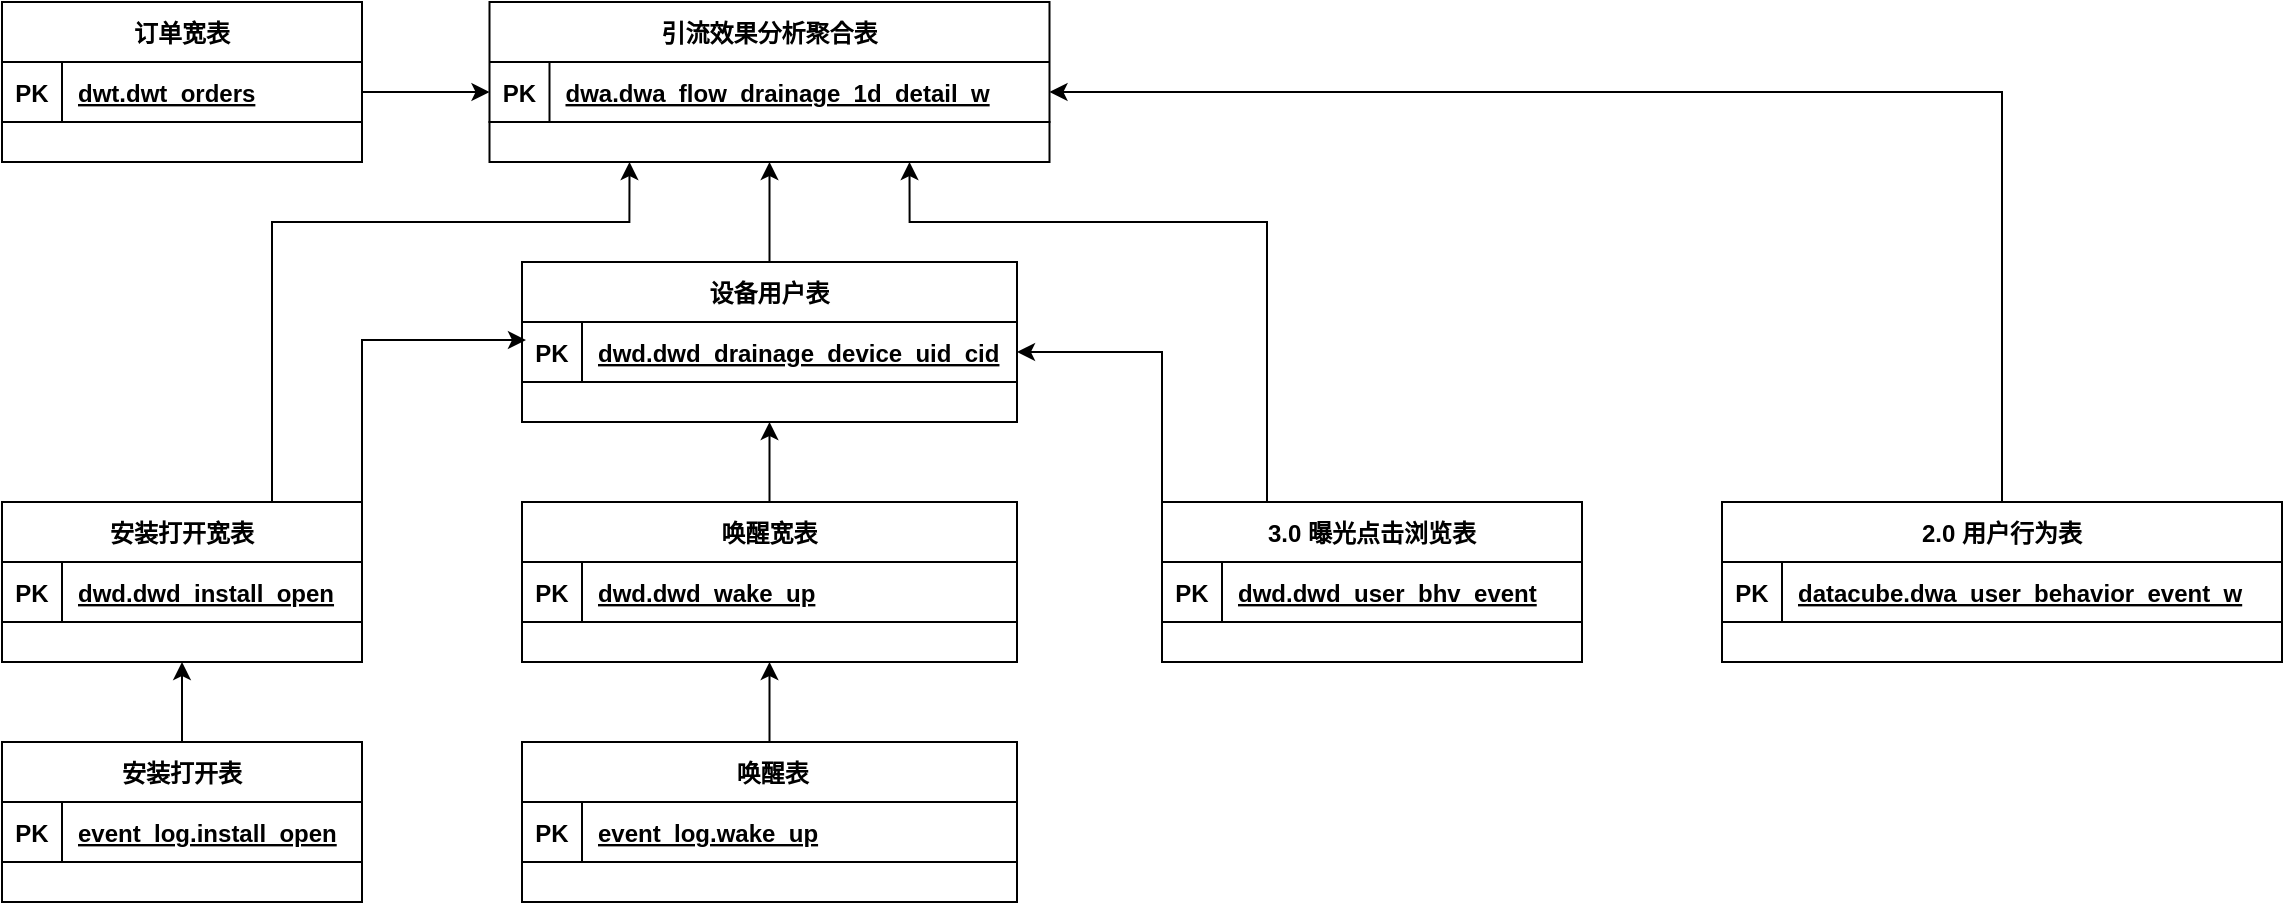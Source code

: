 <mxfile version="20.3.0" type="github">
  <diagram id="cM4SF6-KOGi07tknLlma" name="第 1 页">
    <mxGraphModel dx="1662" dy="706" grid="1" gridSize="10" guides="1" tooltips="1" connect="1" arrows="1" fold="1" page="1" pageScale="1" pageWidth="827" pageHeight="1169" math="0" shadow="0">
      <root>
        <mxCell id="0" />
        <mxCell id="1" parent="0" />
        <mxCell id="k0ae6wU8P3SKjJ2Hq0vM-23" style="edgeStyle=orthogonalEdgeStyle;rounded=0;orthogonalLoop=1;jettySize=auto;html=1;entryX=0.5;entryY=1;entryDx=0;entryDy=0;" edge="1" parent="1" source="k0ae6wU8P3SKjJ2Hq0vM-1" target="k0ae6wU8P3SKjJ2Hq0vM-19">
          <mxGeometry relative="1" as="geometry" />
        </mxCell>
        <mxCell id="k0ae6wU8P3SKjJ2Hq0vM-1" value="安装打开表" style="shape=table;startSize=30;container=1;collapsible=1;childLayout=tableLayout;fixedRows=1;rowLines=0;fontStyle=1;align=center;resizeLast=1;" vertex="1" parent="1">
          <mxGeometry x="340" y="720" width="180" height="80" as="geometry" />
        </mxCell>
        <mxCell id="k0ae6wU8P3SKjJ2Hq0vM-2" value="" style="shape=tableRow;horizontal=0;startSize=0;swimlaneHead=0;swimlaneBody=0;fillColor=none;collapsible=0;dropTarget=0;points=[[0,0.5],[1,0.5]];portConstraint=eastwest;top=0;left=0;right=0;bottom=1;" vertex="1" parent="k0ae6wU8P3SKjJ2Hq0vM-1">
          <mxGeometry y="30" width="180" height="30" as="geometry" />
        </mxCell>
        <mxCell id="k0ae6wU8P3SKjJ2Hq0vM-3" value="PK" style="shape=partialRectangle;connectable=0;fillColor=none;top=0;left=0;bottom=0;right=0;fontStyle=1;overflow=hidden;" vertex="1" parent="k0ae6wU8P3SKjJ2Hq0vM-2">
          <mxGeometry width="30" height="30" as="geometry">
            <mxRectangle width="30" height="30" as="alternateBounds" />
          </mxGeometry>
        </mxCell>
        <mxCell id="k0ae6wU8P3SKjJ2Hq0vM-4" value="event_log.install_open" style="shape=partialRectangle;connectable=0;fillColor=none;top=0;left=0;bottom=0;right=0;align=left;spacingLeft=6;fontStyle=5;overflow=hidden;" vertex="1" parent="k0ae6wU8P3SKjJ2Hq0vM-2">
          <mxGeometry x="30" width="150" height="30" as="geometry">
            <mxRectangle width="150" height="30" as="alternateBounds" />
          </mxGeometry>
        </mxCell>
        <mxCell id="k0ae6wU8P3SKjJ2Hq0vM-28" style="edgeStyle=orthogonalEdgeStyle;rounded=0;orthogonalLoop=1;jettySize=auto;html=1;entryX=0.5;entryY=1;entryDx=0;entryDy=0;" edge="1" parent="1" source="k0ae6wU8P3SKjJ2Hq0vM-15" target="k0ae6wU8P3SKjJ2Hq0vM-24">
          <mxGeometry relative="1" as="geometry" />
        </mxCell>
        <mxCell id="k0ae6wU8P3SKjJ2Hq0vM-15" value=" 唤醒表" style="shape=table;startSize=30;container=1;collapsible=1;childLayout=tableLayout;fixedRows=1;rowLines=0;fontStyle=1;align=center;resizeLast=1;" vertex="1" parent="1">
          <mxGeometry x="600" y="720" width="247.5" height="80" as="geometry" />
        </mxCell>
        <mxCell id="k0ae6wU8P3SKjJ2Hq0vM-16" value="" style="shape=tableRow;horizontal=0;startSize=0;swimlaneHead=0;swimlaneBody=0;fillColor=none;collapsible=0;dropTarget=0;points=[[0,0.5],[1,0.5]];portConstraint=eastwest;top=0;left=0;right=0;bottom=1;" vertex="1" parent="k0ae6wU8P3SKjJ2Hq0vM-15">
          <mxGeometry y="30" width="247.5" height="30" as="geometry" />
        </mxCell>
        <mxCell id="k0ae6wU8P3SKjJ2Hq0vM-17" value="PK" style="shape=partialRectangle;connectable=0;fillColor=none;top=0;left=0;bottom=0;right=0;fontStyle=1;overflow=hidden;" vertex="1" parent="k0ae6wU8P3SKjJ2Hq0vM-16">
          <mxGeometry width="30" height="30" as="geometry">
            <mxRectangle width="30" height="30" as="alternateBounds" />
          </mxGeometry>
        </mxCell>
        <mxCell id="k0ae6wU8P3SKjJ2Hq0vM-18" value="event_log.wake_up" style="shape=partialRectangle;connectable=0;fillColor=none;top=0;left=0;bottom=0;right=0;align=left;spacingLeft=6;fontStyle=5;overflow=hidden;" vertex="1" parent="k0ae6wU8P3SKjJ2Hq0vM-16">
          <mxGeometry x="30" width="217.5" height="30" as="geometry">
            <mxRectangle width="217.5" height="30" as="alternateBounds" />
          </mxGeometry>
        </mxCell>
        <mxCell id="k0ae6wU8P3SKjJ2Hq0vM-67" style="edgeStyle=orthogonalEdgeStyle;rounded=0;orthogonalLoop=1;jettySize=auto;html=1;exitX=1;exitY=0;exitDx=0;exitDy=0;entryX=0.008;entryY=0.3;entryDx=0;entryDy=0;entryPerimeter=0;" edge="1" parent="1" source="k0ae6wU8P3SKjJ2Hq0vM-19" target="k0ae6wU8P3SKjJ2Hq0vM-35">
          <mxGeometry relative="1" as="geometry" />
        </mxCell>
        <mxCell id="k0ae6wU8P3SKjJ2Hq0vM-74" style="edgeStyle=orthogonalEdgeStyle;rounded=0;orthogonalLoop=1;jettySize=auto;html=1;exitX=0.75;exitY=0;exitDx=0;exitDy=0;entryX=0.25;entryY=1;entryDx=0;entryDy=0;" edge="1" parent="1" source="k0ae6wU8P3SKjJ2Hq0vM-19" target="k0ae6wU8P3SKjJ2Hq0vM-42">
          <mxGeometry relative="1" as="geometry">
            <Array as="points">
              <mxPoint x="475" y="460" />
              <mxPoint x="654" y="460" />
            </Array>
          </mxGeometry>
        </mxCell>
        <mxCell id="k0ae6wU8P3SKjJ2Hq0vM-19" value="安装打开宽表" style="shape=table;startSize=30;container=1;collapsible=1;childLayout=tableLayout;fixedRows=1;rowLines=0;fontStyle=1;align=center;resizeLast=1;" vertex="1" parent="1">
          <mxGeometry x="340" y="600" width="180" height="80" as="geometry" />
        </mxCell>
        <mxCell id="k0ae6wU8P3SKjJ2Hq0vM-20" value="" style="shape=tableRow;horizontal=0;startSize=0;swimlaneHead=0;swimlaneBody=0;fillColor=none;collapsible=0;dropTarget=0;points=[[0,0.5],[1,0.5]];portConstraint=eastwest;top=0;left=0;right=0;bottom=1;" vertex="1" parent="k0ae6wU8P3SKjJ2Hq0vM-19">
          <mxGeometry y="30" width="180" height="30" as="geometry" />
        </mxCell>
        <mxCell id="k0ae6wU8P3SKjJ2Hq0vM-21" value="PK" style="shape=partialRectangle;connectable=0;fillColor=none;top=0;left=0;bottom=0;right=0;fontStyle=1;overflow=hidden;" vertex="1" parent="k0ae6wU8P3SKjJ2Hq0vM-20">
          <mxGeometry width="30" height="30" as="geometry">
            <mxRectangle width="30" height="30" as="alternateBounds" />
          </mxGeometry>
        </mxCell>
        <mxCell id="k0ae6wU8P3SKjJ2Hq0vM-22" value="dwd.dwd_install_open" style="shape=partialRectangle;connectable=0;fillColor=none;top=0;left=0;bottom=0;right=0;align=left;spacingLeft=6;fontStyle=5;overflow=hidden;" vertex="1" parent="k0ae6wU8P3SKjJ2Hq0vM-20">
          <mxGeometry x="30" width="150" height="30" as="geometry">
            <mxRectangle width="150" height="30" as="alternateBounds" />
          </mxGeometry>
        </mxCell>
        <mxCell id="k0ae6wU8P3SKjJ2Hq0vM-39" style="edgeStyle=orthogonalEdgeStyle;rounded=0;orthogonalLoop=1;jettySize=auto;html=1;entryX=0.5;entryY=1;entryDx=0;entryDy=0;" edge="1" parent="1" source="k0ae6wU8P3SKjJ2Hq0vM-24" target="k0ae6wU8P3SKjJ2Hq0vM-34">
          <mxGeometry relative="1" as="geometry" />
        </mxCell>
        <mxCell id="k0ae6wU8P3SKjJ2Hq0vM-24" value="唤醒宽表" style="shape=table;startSize=30;container=1;collapsible=1;childLayout=tableLayout;fixedRows=1;rowLines=0;fontStyle=1;align=center;resizeLast=1;" vertex="1" parent="1">
          <mxGeometry x="600" y="600" width="247.5" height="80" as="geometry" />
        </mxCell>
        <mxCell id="k0ae6wU8P3SKjJ2Hq0vM-25" value="" style="shape=tableRow;horizontal=0;startSize=0;swimlaneHead=0;swimlaneBody=0;fillColor=none;collapsible=0;dropTarget=0;points=[[0,0.5],[1,0.5]];portConstraint=eastwest;top=0;left=0;right=0;bottom=1;" vertex="1" parent="k0ae6wU8P3SKjJ2Hq0vM-24">
          <mxGeometry y="30" width="247.5" height="30" as="geometry" />
        </mxCell>
        <mxCell id="k0ae6wU8P3SKjJ2Hq0vM-26" value="PK" style="shape=partialRectangle;connectable=0;fillColor=none;top=0;left=0;bottom=0;right=0;fontStyle=1;overflow=hidden;" vertex="1" parent="k0ae6wU8P3SKjJ2Hq0vM-25">
          <mxGeometry width="30" height="30" as="geometry">
            <mxRectangle width="30" height="30" as="alternateBounds" />
          </mxGeometry>
        </mxCell>
        <mxCell id="k0ae6wU8P3SKjJ2Hq0vM-27" value="dwd.dwd_wake_up" style="shape=partialRectangle;connectable=0;fillColor=none;top=0;left=0;bottom=0;right=0;align=left;spacingLeft=6;fontStyle=5;overflow=hidden;" vertex="1" parent="k0ae6wU8P3SKjJ2Hq0vM-25">
          <mxGeometry x="30" width="217.5" height="30" as="geometry">
            <mxRectangle width="217.5" height="30" as="alternateBounds" />
          </mxGeometry>
        </mxCell>
        <mxCell id="k0ae6wU8P3SKjJ2Hq0vM-66" style="edgeStyle=orthogonalEdgeStyle;rounded=0;orthogonalLoop=1;jettySize=auto;html=1;exitX=0;exitY=0;exitDx=0;exitDy=0;entryX=1;entryY=0.5;entryDx=0;entryDy=0;" edge="1" parent="1" source="k0ae6wU8P3SKjJ2Hq0vM-29" target="k0ae6wU8P3SKjJ2Hq0vM-35">
          <mxGeometry relative="1" as="geometry" />
        </mxCell>
        <mxCell id="k0ae6wU8P3SKjJ2Hq0vM-75" style="edgeStyle=orthogonalEdgeStyle;rounded=0;orthogonalLoop=1;jettySize=auto;html=1;exitX=0.25;exitY=0;exitDx=0;exitDy=0;entryX=0.75;entryY=1;entryDx=0;entryDy=0;" edge="1" parent="1" source="k0ae6wU8P3SKjJ2Hq0vM-29" target="k0ae6wU8P3SKjJ2Hq0vM-42">
          <mxGeometry relative="1" as="geometry">
            <Array as="points">
              <mxPoint x="973" y="460" />
              <mxPoint x="794" y="460" />
            </Array>
          </mxGeometry>
        </mxCell>
        <mxCell id="k0ae6wU8P3SKjJ2Hq0vM-29" value="3.0 曝光点击浏览表" style="shape=table;startSize=30;container=1;collapsible=1;childLayout=tableLayout;fixedRows=1;rowLines=0;fontStyle=1;align=center;resizeLast=1;" vertex="1" parent="1">
          <mxGeometry x="920" y="600" width="210" height="80" as="geometry" />
        </mxCell>
        <mxCell id="k0ae6wU8P3SKjJ2Hq0vM-30" value="" style="shape=tableRow;horizontal=0;startSize=0;swimlaneHead=0;swimlaneBody=0;fillColor=none;collapsible=0;dropTarget=0;points=[[0,0.5],[1,0.5]];portConstraint=eastwest;top=0;left=0;right=0;bottom=1;" vertex="1" parent="k0ae6wU8P3SKjJ2Hq0vM-29">
          <mxGeometry y="30" width="210" height="30" as="geometry" />
        </mxCell>
        <mxCell id="k0ae6wU8P3SKjJ2Hq0vM-31" value="PK" style="shape=partialRectangle;connectable=0;fillColor=none;top=0;left=0;bottom=0;right=0;fontStyle=1;overflow=hidden;" vertex="1" parent="k0ae6wU8P3SKjJ2Hq0vM-30">
          <mxGeometry width="30" height="30" as="geometry">
            <mxRectangle width="30" height="30" as="alternateBounds" />
          </mxGeometry>
        </mxCell>
        <mxCell id="k0ae6wU8P3SKjJ2Hq0vM-32" value="dwd.dwd_user_bhv_event" style="shape=partialRectangle;connectable=0;fillColor=none;top=0;left=0;bottom=0;right=0;align=left;spacingLeft=6;fontStyle=5;overflow=hidden;" vertex="1" parent="k0ae6wU8P3SKjJ2Hq0vM-30">
          <mxGeometry x="30" width="180" height="30" as="geometry">
            <mxRectangle width="180" height="30" as="alternateBounds" />
          </mxGeometry>
        </mxCell>
        <mxCell id="k0ae6wU8P3SKjJ2Hq0vM-71" style="edgeStyle=orthogonalEdgeStyle;rounded=0;orthogonalLoop=1;jettySize=auto;html=1;" edge="1" parent="1" source="k0ae6wU8P3SKjJ2Hq0vM-34">
          <mxGeometry relative="1" as="geometry">
            <mxPoint x="723.75" y="430" as="targetPoint" />
          </mxGeometry>
        </mxCell>
        <mxCell id="k0ae6wU8P3SKjJ2Hq0vM-34" value="设备用户表" style="shape=table;startSize=30;container=1;collapsible=1;childLayout=tableLayout;fixedRows=1;rowLines=0;fontStyle=1;align=center;resizeLast=1;" vertex="1" parent="1">
          <mxGeometry x="600" y="480" width="247.5" height="80" as="geometry" />
        </mxCell>
        <mxCell id="k0ae6wU8P3SKjJ2Hq0vM-35" value="" style="shape=tableRow;horizontal=0;startSize=0;swimlaneHead=0;swimlaneBody=0;fillColor=none;collapsible=0;dropTarget=0;points=[[0,0.5],[1,0.5]];portConstraint=eastwest;top=0;left=0;right=0;bottom=1;" vertex="1" parent="k0ae6wU8P3SKjJ2Hq0vM-34">
          <mxGeometry y="30" width="247.5" height="30" as="geometry" />
        </mxCell>
        <mxCell id="k0ae6wU8P3SKjJ2Hq0vM-36" value="PK" style="shape=partialRectangle;connectable=0;fillColor=none;top=0;left=0;bottom=0;right=0;fontStyle=1;overflow=hidden;" vertex="1" parent="k0ae6wU8P3SKjJ2Hq0vM-35">
          <mxGeometry width="30" height="30" as="geometry">
            <mxRectangle width="30" height="30" as="alternateBounds" />
          </mxGeometry>
        </mxCell>
        <mxCell id="k0ae6wU8P3SKjJ2Hq0vM-37" value="dwd.dwd_drainage_device_uid_cid" style="shape=partialRectangle;connectable=0;fillColor=none;top=0;left=0;bottom=0;right=0;align=left;spacingLeft=6;fontStyle=5;overflow=hidden;" vertex="1" parent="k0ae6wU8P3SKjJ2Hq0vM-35">
          <mxGeometry x="30" width="217.5" height="30" as="geometry">
            <mxRectangle width="217.5" height="30" as="alternateBounds" />
          </mxGeometry>
        </mxCell>
        <mxCell id="k0ae6wU8P3SKjJ2Hq0vM-42" value="引流效果分析聚合表" style="shape=table;startSize=30;container=1;collapsible=1;childLayout=tableLayout;fixedRows=1;rowLines=0;fontStyle=1;align=center;resizeLast=1;" vertex="1" parent="1">
          <mxGeometry x="583.75" y="350" width="280" height="80" as="geometry" />
        </mxCell>
        <mxCell id="k0ae6wU8P3SKjJ2Hq0vM-43" value="" style="shape=tableRow;horizontal=0;startSize=0;swimlaneHead=0;swimlaneBody=0;fillColor=none;collapsible=0;dropTarget=0;points=[[0,0.5],[1,0.5]];portConstraint=eastwest;top=0;left=0;right=0;bottom=1;" vertex="1" parent="k0ae6wU8P3SKjJ2Hq0vM-42">
          <mxGeometry y="30" width="280" height="30" as="geometry" />
        </mxCell>
        <mxCell id="k0ae6wU8P3SKjJ2Hq0vM-44" value="PK" style="shape=partialRectangle;connectable=0;fillColor=none;top=0;left=0;bottom=0;right=0;fontStyle=1;overflow=hidden;" vertex="1" parent="k0ae6wU8P3SKjJ2Hq0vM-43">
          <mxGeometry width="30" height="30" as="geometry">
            <mxRectangle width="30" height="30" as="alternateBounds" />
          </mxGeometry>
        </mxCell>
        <mxCell id="k0ae6wU8P3SKjJ2Hq0vM-45" value="dwa.dwa_flow_drainage_1d_detail_w" style="shape=partialRectangle;connectable=0;fillColor=none;top=0;left=0;bottom=0;right=0;align=left;spacingLeft=6;fontStyle=5;overflow=hidden;" vertex="1" parent="k0ae6wU8P3SKjJ2Hq0vM-43">
          <mxGeometry x="30" width="250" height="30" as="geometry">
            <mxRectangle width="250" height="30" as="alternateBounds" />
          </mxGeometry>
        </mxCell>
        <mxCell id="k0ae6wU8P3SKjJ2Hq0vM-46" value="订单宽表" style="shape=table;startSize=30;container=1;collapsible=1;childLayout=tableLayout;fixedRows=1;rowLines=0;fontStyle=1;align=center;resizeLast=1;" vertex="1" parent="1">
          <mxGeometry x="340" y="350" width="180" height="80" as="geometry" />
        </mxCell>
        <mxCell id="k0ae6wU8P3SKjJ2Hq0vM-47" value="" style="shape=tableRow;horizontal=0;startSize=0;swimlaneHead=0;swimlaneBody=0;fillColor=none;collapsible=0;dropTarget=0;points=[[0,0.5],[1,0.5]];portConstraint=eastwest;top=0;left=0;right=0;bottom=1;" vertex="1" parent="k0ae6wU8P3SKjJ2Hq0vM-46">
          <mxGeometry y="30" width="180" height="30" as="geometry" />
        </mxCell>
        <mxCell id="k0ae6wU8P3SKjJ2Hq0vM-48" value="PK" style="shape=partialRectangle;connectable=0;fillColor=none;top=0;left=0;bottom=0;right=0;fontStyle=1;overflow=hidden;" vertex="1" parent="k0ae6wU8P3SKjJ2Hq0vM-47">
          <mxGeometry width="30" height="30" as="geometry">
            <mxRectangle width="30" height="30" as="alternateBounds" />
          </mxGeometry>
        </mxCell>
        <mxCell id="k0ae6wU8P3SKjJ2Hq0vM-49" value="dwt.dwt_orders" style="shape=partialRectangle;connectable=0;fillColor=none;top=0;left=0;bottom=0;right=0;align=left;spacingLeft=6;fontStyle=5;overflow=hidden;" vertex="1" parent="k0ae6wU8P3SKjJ2Hq0vM-47">
          <mxGeometry x="30" width="150" height="30" as="geometry">
            <mxRectangle width="150" height="30" as="alternateBounds" />
          </mxGeometry>
        </mxCell>
        <mxCell id="k0ae6wU8P3SKjJ2Hq0vM-68" style="edgeStyle=orthogonalEdgeStyle;rounded=0;orthogonalLoop=1;jettySize=auto;html=1;" edge="1" parent="1" source="k0ae6wU8P3SKjJ2Hq0vM-47" target="k0ae6wU8P3SKjJ2Hq0vM-43">
          <mxGeometry relative="1" as="geometry" />
        </mxCell>
        <mxCell id="k0ae6wU8P3SKjJ2Hq0vM-80" style="edgeStyle=orthogonalEdgeStyle;rounded=0;orthogonalLoop=1;jettySize=auto;html=1;entryX=1;entryY=0.5;entryDx=0;entryDy=0;" edge="1" parent="1" source="k0ae6wU8P3SKjJ2Hq0vM-76" target="k0ae6wU8P3SKjJ2Hq0vM-43">
          <mxGeometry relative="1" as="geometry" />
        </mxCell>
        <mxCell id="k0ae6wU8P3SKjJ2Hq0vM-76" value="2.0 用户行为表" style="shape=table;startSize=30;container=1;collapsible=1;childLayout=tableLayout;fixedRows=1;rowLines=0;fontStyle=1;align=center;resizeLast=1;" vertex="1" parent="1">
          <mxGeometry x="1200" y="600" width="280" height="80" as="geometry" />
        </mxCell>
        <mxCell id="k0ae6wU8P3SKjJ2Hq0vM-77" value="" style="shape=tableRow;horizontal=0;startSize=0;swimlaneHead=0;swimlaneBody=0;fillColor=none;collapsible=0;dropTarget=0;points=[[0,0.5],[1,0.5]];portConstraint=eastwest;top=0;left=0;right=0;bottom=1;" vertex="1" parent="k0ae6wU8P3SKjJ2Hq0vM-76">
          <mxGeometry y="30" width="280" height="30" as="geometry" />
        </mxCell>
        <mxCell id="k0ae6wU8P3SKjJ2Hq0vM-78" value="PK" style="shape=partialRectangle;connectable=0;fillColor=none;top=0;left=0;bottom=0;right=0;fontStyle=1;overflow=hidden;" vertex="1" parent="k0ae6wU8P3SKjJ2Hq0vM-77">
          <mxGeometry width="30" height="30" as="geometry">
            <mxRectangle width="30" height="30" as="alternateBounds" />
          </mxGeometry>
        </mxCell>
        <mxCell id="k0ae6wU8P3SKjJ2Hq0vM-79" value="datacube.dwa_user_behavior_event_w" style="shape=partialRectangle;connectable=0;fillColor=none;top=0;left=0;bottom=0;right=0;align=left;spacingLeft=6;fontStyle=5;overflow=hidden;" vertex="1" parent="k0ae6wU8P3SKjJ2Hq0vM-77">
          <mxGeometry x="30" width="250" height="30" as="geometry">
            <mxRectangle width="250" height="30" as="alternateBounds" />
          </mxGeometry>
        </mxCell>
      </root>
    </mxGraphModel>
  </diagram>
</mxfile>
